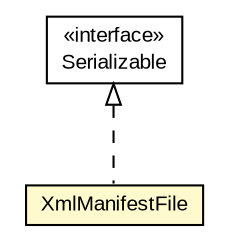 #!/usr/local/bin/dot
#
# Class diagram 
# Generated by UMLGraph version R5_6-24-gf6e263 (http://www.umlgraph.org/)
#

digraph G {
	edge [fontname="arial",fontsize=10,labelfontname="arial",labelfontsize=10];
	node [fontname="arial",fontsize=10,shape=plaintext];
	nodesep=0.25;
	ranksep=0.5;
	// eu.europa.esig.dss.jaxb.diagnostic.XmlManifestFile
	c812062 [label=<<table title="eu.europa.esig.dss.jaxb.diagnostic.XmlManifestFile" border="0" cellborder="1" cellspacing="0" cellpadding="2" port="p" bgcolor="lemonChiffon" href="./XmlManifestFile.html">
		<tr><td><table border="0" cellspacing="0" cellpadding="1">
<tr><td align="center" balign="center"> XmlManifestFile </td></tr>
		</table></td></tr>
		</table>>, URL="./XmlManifestFile.html", fontname="arial", fontcolor="black", fontsize=10.0];
	//eu.europa.esig.dss.jaxb.diagnostic.XmlManifestFile implements java.io.Serializable
	c812595:p -> c812062:p [dir=back,arrowtail=empty,style=dashed];
	// java.io.Serializable
	c812595 [label=<<table title="java.io.Serializable" border="0" cellborder="1" cellspacing="0" cellpadding="2" port="p" href="http://java.sun.com/j2se/1.4.2/docs/api/java/io/Serializable.html">
		<tr><td><table border="0" cellspacing="0" cellpadding="1">
<tr><td align="center" balign="center"> &#171;interface&#187; </td></tr>
<tr><td align="center" balign="center"> Serializable </td></tr>
		</table></td></tr>
		</table>>, URL="http://java.sun.com/j2se/1.4.2/docs/api/java/io/Serializable.html", fontname="arial", fontcolor="black", fontsize=10.0];
}

